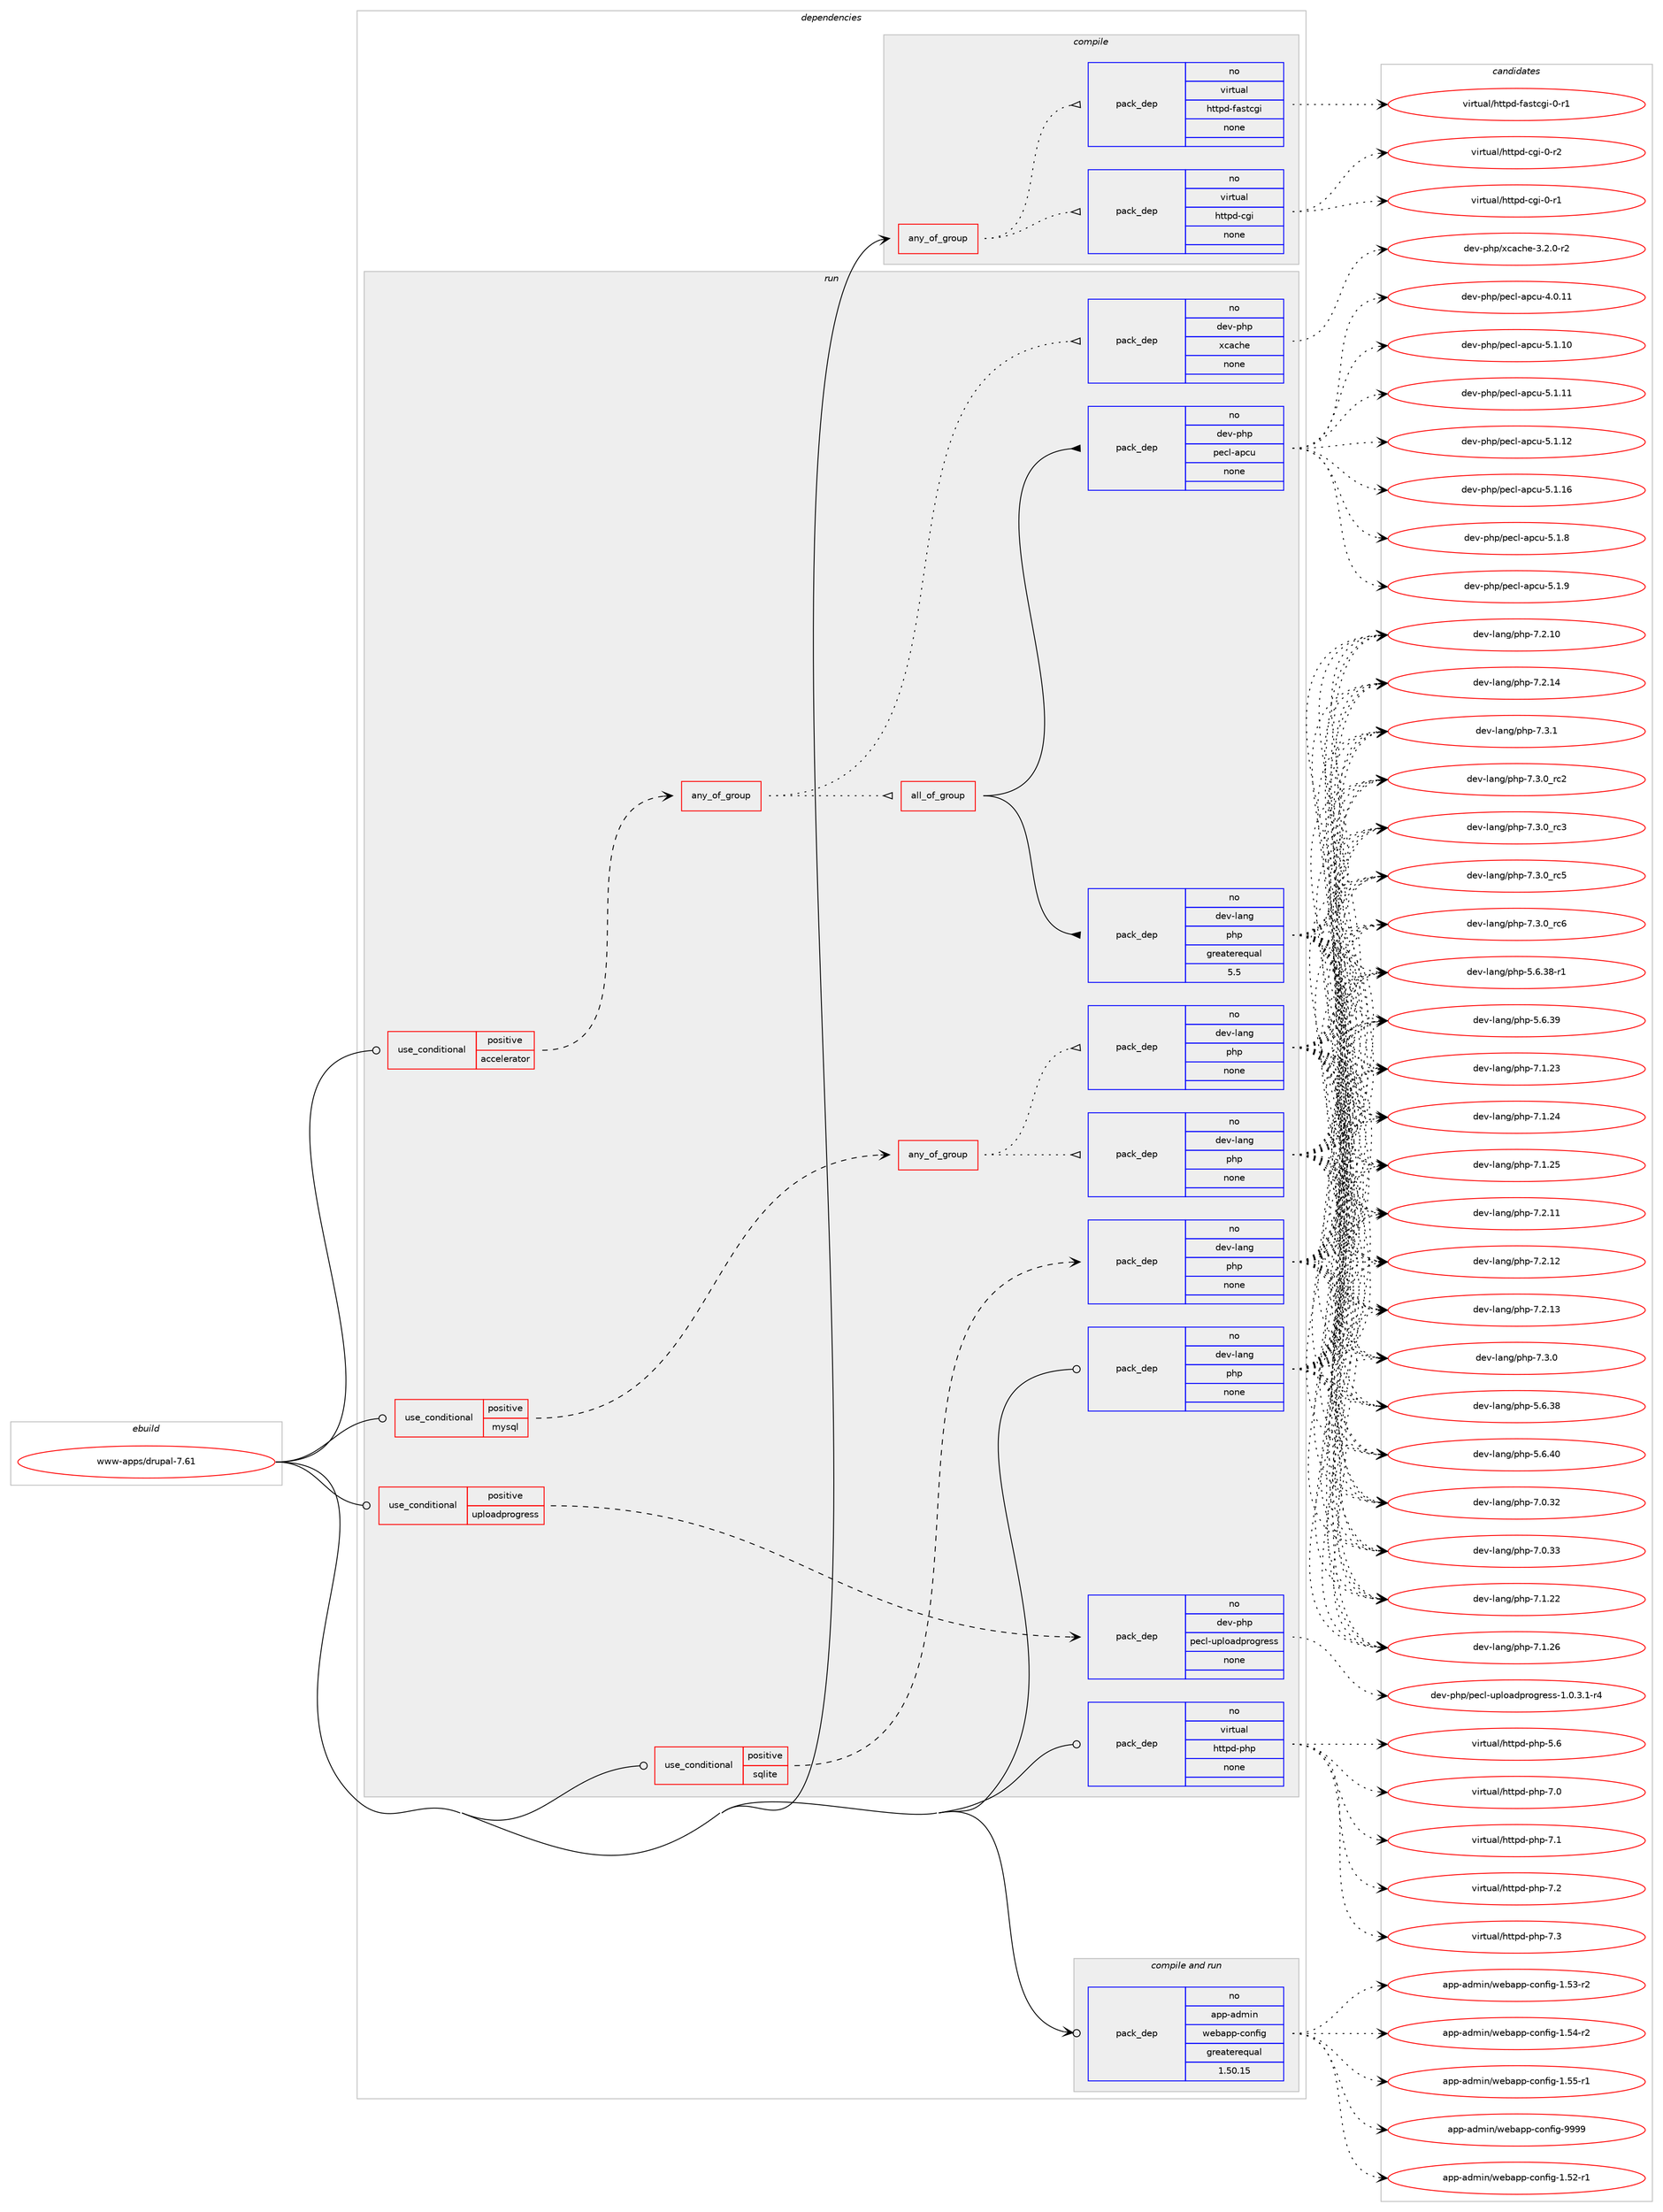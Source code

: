 digraph prolog {

# *************
# Graph options
# *************

newrank=true;
concentrate=true;
compound=true;
graph [rankdir=LR,fontname=Helvetica,fontsize=10,ranksep=1.5];#, ranksep=2.5, nodesep=0.2];
edge  [arrowhead=vee];
node  [fontname=Helvetica,fontsize=10];

# **********
# The ebuild
# **********

subgraph cluster_leftcol {
color=gray;
rank=same;
label=<<i>ebuild</i>>;
id [label="www-apps/drupal-7.61", color=red, width=4, href="../www-apps/drupal-7.61.svg"];
}

# ****************
# The dependencies
# ****************

subgraph cluster_midcol {
color=gray;
label=<<i>dependencies</i>>;
subgraph cluster_compile {
fillcolor="#eeeeee";
style=filled;
label=<<i>compile</i>>;
subgraph any165 {
dependency8383 [label=<<TABLE BORDER="0" CELLBORDER="1" CELLSPACING="0" CELLPADDING="4"><TR><TD CELLPADDING="10">any_of_group</TD></TR></TABLE>>, shape=none, color=red];subgraph pack6689 {
dependency8384 [label=<<TABLE BORDER="0" CELLBORDER="1" CELLSPACING="0" CELLPADDING="4" WIDTH="220"><TR><TD ROWSPAN="6" CELLPADDING="30">pack_dep</TD></TR><TR><TD WIDTH="110">no</TD></TR><TR><TD>virtual</TD></TR><TR><TD>httpd-cgi</TD></TR><TR><TD>none</TD></TR><TR><TD></TD></TR></TABLE>>, shape=none, color=blue];
}
dependency8383:e -> dependency8384:w [weight=20,style="dotted",arrowhead="oinv"];
subgraph pack6690 {
dependency8385 [label=<<TABLE BORDER="0" CELLBORDER="1" CELLSPACING="0" CELLPADDING="4" WIDTH="220"><TR><TD ROWSPAN="6" CELLPADDING="30">pack_dep</TD></TR><TR><TD WIDTH="110">no</TD></TR><TR><TD>virtual</TD></TR><TR><TD>httpd-fastcgi</TD></TR><TR><TD>none</TD></TR><TR><TD></TD></TR></TABLE>>, shape=none, color=blue];
}
dependency8383:e -> dependency8385:w [weight=20,style="dotted",arrowhead="oinv"];
}
id:e -> dependency8383:w [weight=20,style="solid",arrowhead="vee"];
}
subgraph cluster_compileandrun {
fillcolor="#eeeeee";
style=filled;
label=<<i>compile and run</i>>;
subgraph pack6691 {
dependency8386 [label=<<TABLE BORDER="0" CELLBORDER="1" CELLSPACING="0" CELLPADDING="4" WIDTH="220"><TR><TD ROWSPAN="6" CELLPADDING="30">pack_dep</TD></TR><TR><TD WIDTH="110">no</TD></TR><TR><TD>app-admin</TD></TR><TR><TD>webapp-config</TD></TR><TR><TD>greaterequal</TD></TR><TR><TD>1.50.15</TD></TR></TABLE>>, shape=none, color=blue];
}
id:e -> dependency8386:w [weight=20,style="solid",arrowhead="odotvee"];
}
subgraph cluster_run {
fillcolor="#eeeeee";
style=filled;
label=<<i>run</i>>;
subgraph cond1519 {
dependency8387 [label=<<TABLE BORDER="0" CELLBORDER="1" CELLSPACING="0" CELLPADDING="4"><TR><TD ROWSPAN="3" CELLPADDING="10">use_conditional</TD></TR><TR><TD>positive</TD></TR><TR><TD>accelerator</TD></TR></TABLE>>, shape=none, color=red];
subgraph any166 {
dependency8388 [label=<<TABLE BORDER="0" CELLBORDER="1" CELLSPACING="0" CELLPADDING="4"><TR><TD CELLPADDING="10">any_of_group</TD></TR></TABLE>>, shape=none, color=red];subgraph pack6692 {
dependency8389 [label=<<TABLE BORDER="0" CELLBORDER="1" CELLSPACING="0" CELLPADDING="4" WIDTH="220"><TR><TD ROWSPAN="6" CELLPADDING="30">pack_dep</TD></TR><TR><TD WIDTH="110">no</TD></TR><TR><TD>dev-php</TD></TR><TR><TD>xcache</TD></TR><TR><TD>none</TD></TR><TR><TD></TD></TR></TABLE>>, shape=none, color=blue];
}
dependency8388:e -> dependency8389:w [weight=20,style="dotted",arrowhead="oinv"];
subgraph all13 {
dependency8390 [label=<<TABLE BORDER="0" CELLBORDER="1" CELLSPACING="0" CELLPADDING="4"><TR><TD CELLPADDING="10">all_of_group</TD></TR></TABLE>>, shape=none, color=red];subgraph pack6693 {
dependency8391 [label=<<TABLE BORDER="0" CELLBORDER="1" CELLSPACING="0" CELLPADDING="4" WIDTH="220"><TR><TD ROWSPAN="6" CELLPADDING="30">pack_dep</TD></TR><TR><TD WIDTH="110">no</TD></TR><TR><TD>dev-lang</TD></TR><TR><TD>php</TD></TR><TR><TD>greaterequal</TD></TR><TR><TD>5.5</TD></TR></TABLE>>, shape=none, color=blue];
}
dependency8390:e -> dependency8391:w [weight=20,style="solid",arrowhead="inv"];
subgraph pack6694 {
dependency8392 [label=<<TABLE BORDER="0" CELLBORDER="1" CELLSPACING="0" CELLPADDING="4" WIDTH="220"><TR><TD ROWSPAN="6" CELLPADDING="30">pack_dep</TD></TR><TR><TD WIDTH="110">no</TD></TR><TR><TD>dev-php</TD></TR><TR><TD>pecl-apcu</TD></TR><TR><TD>none</TD></TR><TR><TD></TD></TR></TABLE>>, shape=none, color=blue];
}
dependency8390:e -> dependency8392:w [weight=20,style="solid",arrowhead="inv"];
}
dependency8388:e -> dependency8390:w [weight=20,style="dotted",arrowhead="oinv"];
}
dependency8387:e -> dependency8388:w [weight=20,style="dashed",arrowhead="vee"];
}
id:e -> dependency8387:w [weight=20,style="solid",arrowhead="odot"];
subgraph cond1520 {
dependency8393 [label=<<TABLE BORDER="0" CELLBORDER="1" CELLSPACING="0" CELLPADDING="4"><TR><TD ROWSPAN="3" CELLPADDING="10">use_conditional</TD></TR><TR><TD>positive</TD></TR><TR><TD>mysql</TD></TR></TABLE>>, shape=none, color=red];
subgraph any167 {
dependency8394 [label=<<TABLE BORDER="0" CELLBORDER="1" CELLSPACING="0" CELLPADDING="4"><TR><TD CELLPADDING="10">any_of_group</TD></TR></TABLE>>, shape=none, color=red];subgraph pack6695 {
dependency8395 [label=<<TABLE BORDER="0" CELLBORDER="1" CELLSPACING="0" CELLPADDING="4" WIDTH="220"><TR><TD ROWSPAN="6" CELLPADDING="30">pack_dep</TD></TR><TR><TD WIDTH="110">no</TD></TR><TR><TD>dev-lang</TD></TR><TR><TD>php</TD></TR><TR><TD>none</TD></TR><TR><TD></TD></TR></TABLE>>, shape=none, color=blue];
}
dependency8394:e -> dependency8395:w [weight=20,style="dotted",arrowhead="oinv"];
subgraph pack6696 {
dependency8396 [label=<<TABLE BORDER="0" CELLBORDER="1" CELLSPACING="0" CELLPADDING="4" WIDTH="220"><TR><TD ROWSPAN="6" CELLPADDING="30">pack_dep</TD></TR><TR><TD WIDTH="110">no</TD></TR><TR><TD>dev-lang</TD></TR><TR><TD>php</TD></TR><TR><TD>none</TD></TR><TR><TD></TD></TR></TABLE>>, shape=none, color=blue];
}
dependency8394:e -> dependency8396:w [weight=20,style="dotted",arrowhead="oinv"];
}
dependency8393:e -> dependency8394:w [weight=20,style="dashed",arrowhead="vee"];
}
id:e -> dependency8393:w [weight=20,style="solid",arrowhead="odot"];
subgraph cond1521 {
dependency8397 [label=<<TABLE BORDER="0" CELLBORDER="1" CELLSPACING="0" CELLPADDING="4"><TR><TD ROWSPAN="3" CELLPADDING="10">use_conditional</TD></TR><TR><TD>positive</TD></TR><TR><TD>sqlite</TD></TR></TABLE>>, shape=none, color=red];
subgraph pack6697 {
dependency8398 [label=<<TABLE BORDER="0" CELLBORDER="1" CELLSPACING="0" CELLPADDING="4" WIDTH="220"><TR><TD ROWSPAN="6" CELLPADDING="30">pack_dep</TD></TR><TR><TD WIDTH="110">no</TD></TR><TR><TD>dev-lang</TD></TR><TR><TD>php</TD></TR><TR><TD>none</TD></TR><TR><TD></TD></TR></TABLE>>, shape=none, color=blue];
}
dependency8397:e -> dependency8398:w [weight=20,style="dashed",arrowhead="vee"];
}
id:e -> dependency8397:w [weight=20,style="solid",arrowhead="odot"];
subgraph cond1522 {
dependency8399 [label=<<TABLE BORDER="0" CELLBORDER="1" CELLSPACING="0" CELLPADDING="4"><TR><TD ROWSPAN="3" CELLPADDING="10">use_conditional</TD></TR><TR><TD>positive</TD></TR><TR><TD>uploadprogress</TD></TR></TABLE>>, shape=none, color=red];
subgraph pack6698 {
dependency8400 [label=<<TABLE BORDER="0" CELLBORDER="1" CELLSPACING="0" CELLPADDING="4" WIDTH="220"><TR><TD ROWSPAN="6" CELLPADDING="30">pack_dep</TD></TR><TR><TD WIDTH="110">no</TD></TR><TR><TD>dev-php</TD></TR><TR><TD>pecl-uploadprogress</TD></TR><TR><TD>none</TD></TR><TR><TD></TD></TR></TABLE>>, shape=none, color=blue];
}
dependency8399:e -> dependency8400:w [weight=20,style="dashed",arrowhead="vee"];
}
id:e -> dependency8399:w [weight=20,style="solid",arrowhead="odot"];
subgraph pack6699 {
dependency8401 [label=<<TABLE BORDER="0" CELLBORDER="1" CELLSPACING="0" CELLPADDING="4" WIDTH="220"><TR><TD ROWSPAN="6" CELLPADDING="30">pack_dep</TD></TR><TR><TD WIDTH="110">no</TD></TR><TR><TD>dev-lang</TD></TR><TR><TD>php</TD></TR><TR><TD>none</TD></TR><TR><TD></TD></TR></TABLE>>, shape=none, color=blue];
}
id:e -> dependency8401:w [weight=20,style="solid",arrowhead="odot"];
subgraph pack6700 {
dependency8402 [label=<<TABLE BORDER="0" CELLBORDER="1" CELLSPACING="0" CELLPADDING="4" WIDTH="220"><TR><TD ROWSPAN="6" CELLPADDING="30">pack_dep</TD></TR><TR><TD WIDTH="110">no</TD></TR><TR><TD>virtual</TD></TR><TR><TD>httpd-php</TD></TR><TR><TD>none</TD></TR><TR><TD></TD></TR></TABLE>>, shape=none, color=blue];
}
id:e -> dependency8402:w [weight=20,style="solid",arrowhead="odot"];
}
}

# **************
# The candidates
# **************

subgraph cluster_choices {
rank=same;
color=gray;
label=<<i>candidates</i>>;

subgraph choice6689 {
color=black;
nodesep=1;
choice1181051141161179710847104116116112100459910310545484511449 [label="virtual/httpd-cgi-0-r1", color=red, width=4,href="../virtual/httpd-cgi-0-r1.svg"];
choice1181051141161179710847104116116112100459910310545484511450 [label="virtual/httpd-cgi-0-r2", color=red, width=4,href="../virtual/httpd-cgi-0-r2.svg"];
dependency8384:e -> choice1181051141161179710847104116116112100459910310545484511449:w [style=dotted,weight="100"];
dependency8384:e -> choice1181051141161179710847104116116112100459910310545484511450:w [style=dotted,weight="100"];
}
subgraph choice6690 {
color=black;
nodesep=1;
choice118105114116117971084710411611611210045102971151169910310545484511449 [label="virtual/httpd-fastcgi-0-r1", color=red, width=4,href="../virtual/httpd-fastcgi-0-r1.svg"];
dependency8385:e -> choice118105114116117971084710411611611210045102971151169910310545484511449:w [style=dotted,weight="100"];
}
subgraph choice6691 {
color=black;
nodesep=1;
choice971121124597100109105110471191019897112112459911111010210510345494653504511449 [label="app-admin/webapp-config-1.52-r1", color=red, width=4,href="../app-admin/webapp-config-1.52-r1.svg"];
choice971121124597100109105110471191019897112112459911111010210510345494653514511450 [label="app-admin/webapp-config-1.53-r2", color=red, width=4,href="../app-admin/webapp-config-1.53-r2.svg"];
choice971121124597100109105110471191019897112112459911111010210510345494653524511450 [label="app-admin/webapp-config-1.54-r2", color=red, width=4,href="../app-admin/webapp-config-1.54-r2.svg"];
choice971121124597100109105110471191019897112112459911111010210510345494653534511449 [label="app-admin/webapp-config-1.55-r1", color=red, width=4,href="../app-admin/webapp-config-1.55-r1.svg"];
choice97112112459710010910511047119101989711211245991111101021051034557575757 [label="app-admin/webapp-config-9999", color=red, width=4,href="../app-admin/webapp-config-9999.svg"];
dependency8386:e -> choice971121124597100109105110471191019897112112459911111010210510345494653504511449:w [style=dotted,weight="100"];
dependency8386:e -> choice971121124597100109105110471191019897112112459911111010210510345494653514511450:w [style=dotted,weight="100"];
dependency8386:e -> choice971121124597100109105110471191019897112112459911111010210510345494653524511450:w [style=dotted,weight="100"];
dependency8386:e -> choice971121124597100109105110471191019897112112459911111010210510345494653534511449:w [style=dotted,weight="100"];
dependency8386:e -> choice97112112459710010910511047119101989711211245991111101021051034557575757:w [style=dotted,weight="100"];
}
subgraph choice6692 {
color=black;
nodesep=1;
choice10010111845112104112471209997991041014551465046484511450 [label="dev-php/xcache-3.2.0-r2", color=red, width=4,href="../dev-php/xcache-3.2.0-r2.svg"];
dependency8389:e -> choice10010111845112104112471209997991041014551465046484511450:w [style=dotted,weight="100"];
}
subgraph choice6693 {
color=black;
nodesep=1;
choice100101118451089711010347112104112455546514648951149950 [label="dev-lang/php-7.3.0_rc2", color=red, width=4,href="../dev-lang/php-7.3.0_rc2.svg"];
choice100101118451089711010347112104112455546514648951149951 [label="dev-lang/php-7.3.0_rc3", color=red, width=4,href="../dev-lang/php-7.3.0_rc3.svg"];
choice100101118451089711010347112104112455546514648951149953 [label="dev-lang/php-7.3.0_rc5", color=red, width=4,href="../dev-lang/php-7.3.0_rc5.svg"];
choice100101118451089711010347112104112455546514648951149954 [label="dev-lang/php-7.3.0_rc6", color=red, width=4,href="../dev-lang/php-7.3.0_rc6.svg"];
choice100101118451089711010347112104112455346544651564511449 [label="dev-lang/php-5.6.38-r1", color=red, width=4,href="../dev-lang/php-5.6.38-r1.svg"];
choice10010111845108971101034711210411245534654465157 [label="dev-lang/php-5.6.39", color=red, width=4,href="../dev-lang/php-5.6.39.svg"];
choice10010111845108971101034711210411245554649465051 [label="dev-lang/php-7.1.23", color=red, width=4,href="../dev-lang/php-7.1.23.svg"];
choice10010111845108971101034711210411245554649465052 [label="dev-lang/php-7.1.24", color=red, width=4,href="../dev-lang/php-7.1.24.svg"];
choice10010111845108971101034711210411245554649465053 [label="dev-lang/php-7.1.25", color=red, width=4,href="../dev-lang/php-7.1.25.svg"];
choice10010111845108971101034711210411245554650464949 [label="dev-lang/php-7.2.11", color=red, width=4,href="../dev-lang/php-7.2.11.svg"];
choice10010111845108971101034711210411245554650464950 [label="dev-lang/php-7.2.12", color=red, width=4,href="../dev-lang/php-7.2.12.svg"];
choice10010111845108971101034711210411245554650464951 [label="dev-lang/php-7.2.13", color=red, width=4,href="../dev-lang/php-7.2.13.svg"];
choice100101118451089711010347112104112455546514648 [label="dev-lang/php-7.3.0", color=red, width=4,href="../dev-lang/php-7.3.0.svg"];
choice10010111845108971101034711210411245534654465156 [label="dev-lang/php-5.6.38", color=red, width=4,href="../dev-lang/php-5.6.38.svg"];
choice10010111845108971101034711210411245534654465248 [label="dev-lang/php-5.6.40", color=red, width=4,href="../dev-lang/php-5.6.40.svg"];
choice10010111845108971101034711210411245554648465150 [label="dev-lang/php-7.0.32", color=red, width=4,href="../dev-lang/php-7.0.32.svg"];
choice10010111845108971101034711210411245554648465151 [label="dev-lang/php-7.0.33", color=red, width=4,href="../dev-lang/php-7.0.33.svg"];
choice10010111845108971101034711210411245554649465050 [label="dev-lang/php-7.1.22", color=red, width=4,href="../dev-lang/php-7.1.22.svg"];
choice10010111845108971101034711210411245554649465054 [label="dev-lang/php-7.1.26", color=red, width=4,href="../dev-lang/php-7.1.26.svg"];
choice10010111845108971101034711210411245554650464948 [label="dev-lang/php-7.2.10", color=red, width=4,href="../dev-lang/php-7.2.10.svg"];
choice10010111845108971101034711210411245554650464952 [label="dev-lang/php-7.2.14", color=red, width=4,href="../dev-lang/php-7.2.14.svg"];
choice100101118451089711010347112104112455546514649 [label="dev-lang/php-7.3.1", color=red, width=4,href="../dev-lang/php-7.3.1.svg"];
dependency8391:e -> choice100101118451089711010347112104112455546514648951149950:w [style=dotted,weight="100"];
dependency8391:e -> choice100101118451089711010347112104112455546514648951149951:w [style=dotted,weight="100"];
dependency8391:e -> choice100101118451089711010347112104112455546514648951149953:w [style=dotted,weight="100"];
dependency8391:e -> choice100101118451089711010347112104112455546514648951149954:w [style=dotted,weight="100"];
dependency8391:e -> choice100101118451089711010347112104112455346544651564511449:w [style=dotted,weight="100"];
dependency8391:e -> choice10010111845108971101034711210411245534654465157:w [style=dotted,weight="100"];
dependency8391:e -> choice10010111845108971101034711210411245554649465051:w [style=dotted,weight="100"];
dependency8391:e -> choice10010111845108971101034711210411245554649465052:w [style=dotted,weight="100"];
dependency8391:e -> choice10010111845108971101034711210411245554649465053:w [style=dotted,weight="100"];
dependency8391:e -> choice10010111845108971101034711210411245554650464949:w [style=dotted,weight="100"];
dependency8391:e -> choice10010111845108971101034711210411245554650464950:w [style=dotted,weight="100"];
dependency8391:e -> choice10010111845108971101034711210411245554650464951:w [style=dotted,weight="100"];
dependency8391:e -> choice100101118451089711010347112104112455546514648:w [style=dotted,weight="100"];
dependency8391:e -> choice10010111845108971101034711210411245534654465156:w [style=dotted,weight="100"];
dependency8391:e -> choice10010111845108971101034711210411245534654465248:w [style=dotted,weight="100"];
dependency8391:e -> choice10010111845108971101034711210411245554648465150:w [style=dotted,weight="100"];
dependency8391:e -> choice10010111845108971101034711210411245554648465151:w [style=dotted,weight="100"];
dependency8391:e -> choice10010111845108971101034711210411245554649465050:w [style=dotted,weight="100"];
dependency8391:e -> choice10010111845108971101034711210411245554649465054:w [style=dotted,weight="100"];
dependency8391:e -> choice10010111845108971101034711210411245554650464948:w [style=dotted,weight="100"];
dependency8391:e -> choice10010111845108971101034711210411245554650464952:w [style=dotted,weight="100"];
dependency8391:e -> choice100101118451089711010347112104112455546514649:w [style=dotted,weight="100"];
}
subgraph choice6694 {
color=black;
nodesep=1;
choice10010111845112104112471121019910845971129911745524648464949 [label="dev-php/pecl-apcu-4.0.11", color=red, width=4,href="../dev-php/pecl-apcu-4.0.11.svg"];
choice10010111845112104112471121019910845971129911745534649464948 [label="dev-php/pecl-apcu-5.1.10", color=red, width=4,href="../dev-php/pecl-apcu-5.1.10.svg"];
choice10010111845112104112471121019910845971129911745534649464949 [label="dev-php/pecl-apcu-5.1.11", color=red, width=4,href="../dev-php/pecl-apcu-5.1.11.svg"];
choice10010111845112104112471121019910845971129911745534649464950 [label="dev-php/pecl-apcu-5.1.12", color=red, width=4,href="../dev-php/pecl-apcu-5.1.12.svg"];
choice10010111845112104112471121019910845971129911745534649464954 [label="dev-php/pecl-apcu-5.1.16", color=red, width=4,href="../dev-php/pecl-apcu-5.1.16.svg"];
choice100101118451121041124711210199108459711299117455346494656 [label="dev-php/pecl-apcu-5.1.8", color=red, width=4,href="../dev-php/pecl-apcu-5.1.8.svg"];
choice100101118451121041124711210199108459711299117455346494657 [label="dev-php/pecl-apcu-5.1.9", color=red, width=4,href="../dev-php/pecl-apcu-5.1.9.svg"];
dependency8392:e -> choice10010111845112104112471121019910845971129911745524648464949:w [style=dotted,weight="100"];
dependency8392:e -> choice10010111845112104112471121019910845971129911745534649464948:w [style=dotted,weight="100"];
dependency8392:e -> choice10010111845112104112471121019910845971129911745534649464949:w [style=dotted,weight="100"];
dependency8392:e -> choice10010111845112104112471121019910845971129911745534649464950:w [style=dotted,weight="100"];
dependency8392:e -> choice10010111845112104112471121019910845971129911745534649464954:w [style=dotted,weight="100"];
dependency8392:e -> choice100101118451121041124711210199108459711299117455346494656:w [style=dotted,weight="100"];
dependency8392:e -> choice100101118451121041124711210199108459711299117455346494657:w [style=dotted,weight="100"];
}
subgraph choice6695 {
color=black;
nodesep=1;
choice100101118451089711010347112104112455546514648951149950 [label="dev-lang/php-7.3.0_rc2", color=red, width=4,href="../dev-lang/php-7.3.0_rc2.svg"];
choice100101118451089711010347112104112455546514648951149951 [label="dev-lang/php-7.3.0_rc3", color=red, width=4,href="../dev-lang/php-7.3.0_rc3.svg"];
choice100101118451089711010347112104112455546514648951149953 [label="dev-lang/php-7.3.0_rc5", color=red, width=4,href="../dev-lang/php-7.3.0_rc5.svg"];
choice100101118451089711010347112104112455546514648951149954 [label="dev-lang/php-7.3.0_rc6", color=red, width=4,href="../dev-lang/php-7.3.0_rc6.svg"];
choice100101118451089711010347112104112455346544651564511449 [label="dev-lang/php-5.6.38-r1", color=red, width=4,href="../dev-lang/php-5.6.38-r1.svg"];
choice10010111845108971101034711210411245534654465157 [label="dev-lang/php-5.6.39", color=red, width=4,href="../dev-lang/php-5.6.39.svg"];
choice10010111845108971101034711210411245554649465051 [label="dev-lang/php-7.1.23", color=red, width=4,href="../dev-lang/php-7.1.23.svg"];
choice10010111845108971101034711210411245554649465052 [label="dev-lang/php-7.1.24", color=red, width=4,href="../dev-lang/php-7.1.24.svg"];
choice10010111845108971101034711210411245554649465053 [label="dev-lang/php-7.1.25", color=red, width=4,href="../dev-lang/php-7.1.25.svg"];
choice10010111845108971101034711210411245554650464949 [label="dev-lang/php-7.2.11", color=red, width=4,href="../dev-lang/php-7.2.11.svg"];
choice10010111845108971101034711210411245554650464950 [label="dev-lang/php-7.2.12", color=red, width=4,href="../dev-lang/php-7.2.12.svg"];
choice10010111845108971101034711210411245554650464951 [label="dev-lang/php-7.2.13", color=red, width=4,href="../dev-lang/php-7.2.13.svg"];
choice100101118451089711010347112104112455546514648 [label="dev-lang/php-7.3.0", color=red, width=4,href="../dev-lang/php-7.3.0.svg"];
choice10010111845108971101034711210411245534654465156 [label="dev-lang/php-5.6.38", color=red, width=4,href="../dev-lang/php-5.6.38.svg"];
choice10010111845108971101034711210411245534654465248 [label="dev-lang/php-5.6.40", color=red, width=4,href="../dev-lang/php-5.6.40.svg"];
choice10010111845108971101034711210411245554648465150 [label="dev-lang/php-7.0.32", color=red, width=4,href="../dev-lang/php-7.0.32.svg"];
choice10010111845108971101034711210411245554648465151 [label="dev-lang/php-7.0.33", color=red, width=4,href="../dev-lang/php-7.0.33.svg"];
choice10010111845108971101034711210411245554649465050 [label="dev-lang/php-7.1.22", color=red, width=4,href="../dev-lang/php-7.1.22.svg"];
choice10010111845108971101034711210411245554649465054 [label="dev-lang/php-7.1.26", color=red, width=4,href="../dev-lang/php-7.1.26.svg"];
choice10010111845108971101034711210411245554650464948 [label="dev-lang/php-7.2.10", color=red, width=4,href="../dev-lang/php-7.2.10.svg"];
choice10010111845108971101034711210411245554650464952 [label="dev-lang/php-7.2.14", color=red, width=4,href="../dev-lang/php-7.2.14.svg"];
choice100101118451089711010347112104112455546514649 [label="dev-lang/php-7.3.1", color=red, width=4,href="../dev-lang/php-7.3.1.svg"];
dependency8395:e -> choice100101118451089711010347112104112455546514648951149950:w [style=dotted,weight="100"];
dependency8395:e -> choice100101118451089711010347112104112455546514648951149951:w [style=dotted,weight="100"];
dependency8395:e -> choice100101118451089711010347112104112455546514648951149953:w [style=dotted,weight="100"];
dependency8395:e -> choice100101118451089711010347112104112455546514648951149954:w [style=dotted,weight="100"];
dependency8395:e -> choice100101118451089711010347112104112455346544651564511449:w [style=dotted,weight="100"];
dependency8395:e -> choice10010111845108971101034711210411245534654465157:w [style=dotted,weight="100"];
dependency8395:e -> choice10010111845108971101034711210411245554649465051:w [style=dotted,weight="100"];
dependency8395:e -> choice10010111845108971101034711210411245554649465052:w [style=dotted,weight="100"];
dependency8395:e -> choice10010111845108971101034711210411245554649465053:w [style=dotted,weight="100"];
dependency8395:e -> choice10010111845108971101034711210411245554650464949:w [style=dotted,weight="100"];
dependency8395:e -> choice10010111845108971101034711210411245554650464950:w [style=dotted,weight="100"];
dependency8395:e -> choice10010111845108971101034711210411245554650464951:w [style=dotted,weight="100"];
dependency8395:e -> choice100101118451089711010347112104112455546514648:w [style=dotted,weight="100"];
dependency8395:e -> choice10010111845108971101034711210411245534654465156:w [style=dotted,weight="100"];
dependency8395:e -> choice10010111845108971101034711210411245534654465248:w [style=dotted,weight="100"];
dependency8395:e -> choice10010111845108971101034711210411245554648465150:w [style=dotted,weight="100"];
dependency8395:e -> choice10010111845108971101034711210411245554648465151:w [style=dotted,weight="100"];
dependency8395:e -> choice10010111845108971101034711210411245554649465050:w [style=dotted,weight="100"];
dependency8395:e -> choice10010111845108971101034711210411245554649465054:w [style=dotted,weight="100"];
dependency8395:e -> choice10010111845108971101034711210411245554650464948:w [style=dotted,weight="100"];
dependency8395:e -> choice10010111845108971101034711210411245554650464952:w [style=dotted,weight="100"];
dependency8395:e -> choice100101118451089711010347112104112455546514649:w [style=dotted,weight="100"];
}
subgraph choice6696 {
color=black;
nodesep=1;
choice100101118451089711010347112104112455546514648951149950 [label="dev-lang/php-7.3.0_rc2", color=red, width=4,href="../dev-lang/php-7.3.0_rc2.svg"];
choice100101118451089711010347112104112455546514648951149951 [label="dev-lang/php-7.3.0_rc3", color=red, width=4,href="../dev-lang/php-7.3.0_rc3.svg"];
choice100101118451089711010347112104112455546514648951149953 [label="dev-lang/php-7.3.0_rc5", color=red, width=4,href="../dev-lang/php-7.3.0_rc5.svg"];
choice100101118451089711010347112104112455546514648951149954 [label="dev-lang/php-7.3.0_rc6", color=red, width=4,href="../dev-lang/php-7.3.0_rc6.svg"];
choice100101118451089711010347112104112455346544651564511449 [label="dev-lang/php-5.6.38-r1", color=red, width=4,href="../dev-lang/php-5.6.38-r1.svg"];
choice10010111845108971101034711210411245534654465157 [label="dev-lang/php-5.6.39", color=red, width=4,href="../dev-lang/php-5.6.39.svg"];
choice10010111845108971101034711210411245554649465051 [label="dev-lang/php-7.1.23", color=red, width=4,href="../dev-lang/php-7.1.23.svg"];
choice10010111845108971101034711210411245554649465052 [label="dev-lang/php-7.1.24", color=red, width=4,href="../dev-lang/php-7.1.24.svg"];
choice10010111845108971101034711210411245554649465053 [label="dev-lang/php-7.1.25", color=red, width=4,href="../dev-lang/php-7.1.25.svg"];
choice10010111845108971101034711210411245554650464949 [label="dev-lang/php-7.2.11", color=red, width=4,href="../dev-lang/php-7.2.11.svg"];
choice10010111845108971101034711210411245554650464950 [label="dev-lang/php-7.2.12", color=red, width=4,href="../dev-lang/php-7.2.12.svg"];
choice10010111845108971101034711210411245554650464951 [label="dev-lang/php-7.2.13", color=red, width=4,href="../dev-lang/php-7.2.13.svg"];
choice100101118451089711010347112104112455546514648 [label="dev-lang/php-7.3.0", color=red, width=4,href="../dev-lang/php-7.3.0.svg"];
choice10010111845108971101034711210411245534654465156 [label="dev-lang/php-5.6.38", color=red, width=4,href="../dev-lang/php-5.6.38.svg"];
choice10010111845108971101034711210411245534654465248 [label="dev-lang/php-5.6.40", color=red, width=4,href="../dev-lang/php-5.6.40.svg"];
choice10010111845108971101034711210411245554648465150 [label="dev-lang/php-7.0.32", color=red, width=4,href="../dev-lang/php-7.0.32.svg"];
choice10010111845108971101034711210411245554648465151 [label="dev-lang/php-7.0.33", color=red, width=4,href="../dev-lang/php-7.0.33.svg"];
choice10010111845108971101034711210411245554649465050 [label="dev-lang/php-7.1.22", color=red, width=4,href="../dev-lang/php-7.1.22.svg"];
choice10010111845108971101034711210411245554649465054 [label="dev-lang/php-7.1.26", color=red, width=4,href="../dev-lang/php-7.1.26.svg"];
choice10010111845108971101034711210411245554650464948 [label="dev-lang/php-7.2.10", color=red, width=4,href="../dev-lang/php-7.2.10.svg"];
choice10010111845108971101034711210411245554650464952 [label="dev-lang/php-7.2.14", color=red, width=4,href="../dev-lang/php-7.2.14.svg"];
choice100101118451089711010347112104112455546514649 [label="dev-lang/php-7.3.1", color=red, width=4,href="../dev-lang/php-7.3.1.svg"];
dependency8396:e -> choice100101118451089711010347112104112455546514648951149950:w [style=dotted,weight="100"];
dependency8396:e -> choice100101118451089711010347112104112455546514648951149951:w [style=dotted,weight="100"];
dependency8396:e -> choice100101118451089711010347112104112455546514648951149953:w [style=dotted,weight="100"];
dependency8396:e -> choice100101118451089711010347112104112455546514648951149954:w [style=dotted,weight="100"];
dependency8396:e -> choice100101118451089711010347112104112455346544651564511449:w [style=dotted,weight="100"];
dependency8396:e -> choice10010111845108971101034711210411245534654465157:w [style=dotted,weight="100"];
dependency8396:e -> choice10010111845108971101034711210411245554649465051:w [style=dotted,weight="100"];
dependency8396:e -> choice10010111845108971101034711210411245554649465052:w [style=dotted,weight="100"];
dependency8396:e -> choice10010111845108971101034711210411245554649465053:w [style=dotted,weight="100"];
dependency8396:e -> choice10010111845108971101034711210411245554650464949:w [style=dotted,weight="100"];
dependency8396:e -> choice10010111845108971101034711210411245554650464950:w [style=dotted,weight="100"];
dependency8396:e -> choice10010111845108971101034711210411245554650464951:w [style=dotted,weight="100"];
dependency8396:e -> choice100101118451089711010347112104112455546514648:w [style=dotted,weight="100"];
dependency8396:e -> choice10010111845108971101034711210411245534654465156:w [style=dotted,weight="100"];
dependency8396:e -> choice10010111845108971101034711210411245534654465248:w [style=dotted,weight="100"];
dependency8396:e -> choice10010111845108971101034711210411245554648465150:w [style=dotted,weight="100"];
dependency8396:e -> choice10010111845108971101034711210411245554648465151:w [style=dotted,weight="100"];
dependency8396:e -> choice10010111845108971101034711210411245554649465050:w [style=dotted,weight="100"];
dependency8396:e -> choice10010111845108971101034711210411245554649465054:w [style=dotted,weight="100"];
dependency8396:e -> choice10010111845108971101034711210411245554650464948:w [style=dotted,weight="100"];
dependency8396:e -> choice10010111845108971101034711210411245554650464952:w [style=dotted,weight="100"];
dependency8396:e -> choice100101118451089711010347112104112455546514649:w [style=dotted,weight="100"];
}
subgraph choice6697 {
color=black;
nodesep=1;
choice100101118451089711010347112104112455546514648951149950 [label="dev-lang/php-7.3.0_rc2", color=red, width=4,href="../dev-lang/php-7.3.0_rc2.svg"];
choice100101118451089711010347112104112455546514648951149951 [label="dev-lang/php-7.3.0_rc3", color=red, width=4,href="../dev-lang/php-7.3.0_rc3.svg"];
choice100101118451089711010347112104112455546514648951149953 [label="dev-lang/php-7.3.0_rc5", color=red, width=4,href="../dev-lang/php-7.3.0_rc5.svg"];
choice100101118451089711010347112104112455546514648951149954 [label="dev-lang/php-7.3.0_rc6", color=red, width=4,href="../dev-lang/php-7.3.0_rc6.svg"];
choice100101118451089711010347112104112455346544651564511449 [label="dev-lang/php-5.6.38-r1", color=red, width=4,href="../dev-lang/php-5.6.38-r1.svg"];
choice10010111845108971101034711210411245534654465157 [label="dev-lang/php-5.6.39", color=red, width=4,href="../dev-lang/php-5.6.39.svg"];
choice10010111845108971101034711210411245554649465051 [label="dev-lang/php-7.1.23", color=red, width=4,href="../dev-lang/php-7.1.23.svg"];
choice10010111845108971101034711210411245554649465052 [label="dev-lang/php-7.1.24", color=red, width=4,href="../dev-lang/php-7.1.24.svg"];
choice10010111845108971101034711210411245554649465053 [label="dev-lang/php-7.1.25", color=red, width=4,href="../dev-lang/php-7.1.25.svg"];
choice10010111845108971101034711210411245554650464949 [label="dev-lang/php-7.2.11", color=red, width=4,href="../dev-lang/php-7.2.11.svg"];
choice10010111845108971101034711210411245554650464950 [label="dev-lang/php-7.2.12", color=red, width=4,href="../dev-lang/php-7.2.12.svg"];
choice10010111845108971101034711210411245554650464951 [label="dev-lang/php-7.2.13", color=red, width=4,href="../dev-lang/php-7.2.13.svg"];
choice100101118451089711010347112104112455546514648 [label="dev-lang/php-7.3.0", color=red, width=4,href="../dev-lang/php-7.3.0.svg"];
choice10010111845108971101034711210411245534654465156 [label="dev-lang/php-5.6.38", color=red, width=4,href="../dev-lang/php-5.6.38.svg"];
choice10010111845108971101034711210411245534654465248 [label="dev-lang/php-5.6.40", color=red, width=4,href="../dev-lang/php-5.6.40.svg"];
choice10010111845108971101034711210411245554648465150 [label="dev-lang/php-7.0.32", color=red, width=4,href="../dev-lang/php-7.0.32.svg"];
choice10010111845108971101034711210411245554648465151 [label="dev-lang/php-7.0.33", color=red, width=4,href="../dev-lang/php-7.0.33.svg"];
choice10010111845108971101034711210411245554649465050 [label="dev-lang/php-7.1.22", color=red, width=4,href="../dev-lang/php-7.1.22.svg"];
choice10010111845108971101034711210411245554649465054 [label="dev-lang/php-7.1.26", color=red, width=4,href="../dev-lang/php-7.1.26.svg"];
choice10010111845108971101034711210411245554650464948 [label="dev-lang/php-7.2.10", color=red, width=4,href="../dev-lang/php-7.2.10.svg"];
choice10010111845108971101034711210411245554650464952 [label="dev-lang/php-7.2.14", color=red, width=4,href="../dev-lang/php-7.2.14.svg"];
choice100101118451089711010347112104112455546514649 [label="dev-lang/php-7.3.1", color=red, width=4,href="../dev-lang/php-7.3.1.svg"];
dependency8398:e -> choice100101118451089711010347112104112455546514648951149950:w [style=dotted,weight="100"];
dependency8398:e -> choice100101118451089711010347112104112455546514648951149951:w [style=dotted,weight="100"];
dependency8398:e -> choice100101118451089711010347112104112455546514648951149953:w [style=dotted,weight="100"];
dependency8398:e -> choice100101118451089711010347112104112455546514648951149954:w [style=dotted,weight="100"];
dependency8398:e -> choice100101118451089711010347112104112455346544651564511449:w [style=dotted,weight="100"];
dependency8398:e -> choice10010111845108971101034711210411245534654465157:w [style=dotted,weight="100"];
dependency8398:e -> choice10010111845108971101034711210411245554649465051:w [style=dotted,weight="100"];
dependency8398:e -> choice10010111845108971101034711210411245554649465052:w [style=dotted,weight="100"];
dependency8398:e -> choice10010111845108971101034711210411245554649465053:w [style=dotted,weight="100"];
dependency8398:e -> choice10010111845108971101034711210411245554650464949:w [style=dotted,weight="100"];
dependency8398:e -> choice10010111845108971101034711210411245554650464950:w [style=dotted,weight="100"];
dependency8398:e -> choice10010111845108971101034711210411245554650464951:w [style=dotted,weight="100"];
dependency8398:e -> choice100101118451089711010347112104112455546514648:w [style=dotted,weight="100"];
dependency8398:e -> choice10010111845108971101034711210411245534654465156:w [style=dotted,weight="100"];
dependency8398:e -> choice10010111845108971101034711210411245534654465248:w [style=dotted,weight="100"];
dependency8398:e -> choice10010111845108971101034711210411245554648465150:w [style=dotted,weight="100"];
dependency8398:e -> choice10010111845108971101034711210411245554648465151:w [style=dotted,weight="100"];
dependency8398:e -> choice10010111845108971101034711210411245554649465050:w [style=dotted,weight="100"];
dependency8398:e -> choice10010111845108971101034711210411245554649465054:w [style=dotted,weight="100"];
dependency8398:e -> choice10010111845108971101034711210411245554650464948:w [style=dotted,weight="100"];
dependency8398:e -> choice10010111845108971101034711210411245554650464952:w [style=dotted,weight="100"];
dependency8398:e -> choice100101118451089711010347112104112455546514649:w [style=dotted,weight="100"];
}
subgraph choice6698 {
color=black;
nodesep=1;
choice100101118451121041124711210199108451171121081119710011211411110311410111511545494648465146494511452 [label="dev-php/pecl-uploadprogress-1.0.3.1-r4", color=red, width=4,href="../dev-php/pecl-uploadprogress-1.0.3.1-r4.svg"];
dependency8400:e -> choice100101118451121041124711210199108451171121081119710011211411110311410111511545494648465146494511452:w [style=dotted,weight="100"];
}
subgraph choice6699 {
color=black;
nodesep=1;
choice100101118451089711010347112104112455546514648951149950 [label="dev-lang/php-7.3.0_rc2", color=red, width=4,href="../dev-lang/php-7.3.0_rc2.svg"];
choice100101118451089711010347112104112455546514648951149951 [label="dev-lang/php-7.3.0_rc3", color=red, width=4,href="../dev-lang/php-7.3.0_rc3.svg"];
choice100101118451089711010347112104112455546514648951149953 [label="dev-lang/php-7.3.0_rc5", color=red, width=4,href="../dev-lang/php-7.3.0_rc5.svg"];
choice100101118451089711010347112104112455546514648951149954 [label="dev-lang/php-7.3.0_rc6", color=red, width=4,href="../dev-lang/php-7.3.0_rc6.svg"];
choice100101118451089711010347112104112455346544651564511449 [label="dev-lang/php-5.6.38-r1", color=red, width=4,href="../dev-lang/php-5.6.38-r1.svg"];
choice10010111845108971101034711210411245534654465157 [label="dev-lang/php-5.6.39", color=red, width=4,href="../dev-lang/php-5.6.39.svg"];
choice10010111845108971101034711210411245554649465051 [label="dev-lang/php-7.1.23", color=red, width=4,href="../dev-lang/php-7.1.23.svg"];
choice10010111845108971101034711210411245554649465052 [label="dev-lang/php-7.1.24", color=red, width=4,href="../dev-lang/php-7.1.24.svg"];
choice10010111845108971101034711210411245554649465053 [label="dev-lang/php-7.1.25", color=red, width=4,href="../dev-lang/php-7.1.25.svg"];
choice10010111845108971101034711210411245554650464949 [label="dev-lang/php-7.2.11", color=red, width=4,href="../dev-lang/php-7.2.11.svg"];
choice10010111845108971101034711210411245554650464950 [label="dev-lang/php-7.2.12", color=red, width=4,href="../dev-lang/php-7.2.12.svg"];
choice10010111845108971101034711210411245554650464951 [label="dev-lang/php-7.2.13", color=red, width=4,href="../dev-lang/php-7.2.13.svg"];
choice100101118451089711010347112104112455546514648 [label="dev-lang/php-7.3.0", color=red, width=4,href="../dev-lang/php-7.3.0.svg"];
choice10010111845108971101034711210411245534654465156 [label="dev-lang/php-5.6.38", color=red, width=4,href="../dev-lang/php-5.6.38.svg"];
choice10010111845108971101034711210411245534654465248 [label="dev-lang/php-5.6.40", color=red, width=4,href="../dev-lang/php-5.6.40.svg"];
choice10010111845108971101034711210411245554648465150 [label="dev-lang/php-7.0.32", color=red, width=4,href="../dev-lang/php-7.0.32.svg"];
choice10010111845108971101034711210411245554648465151 [label="dev-lang/php-7.0.33", color=red, width=4,href="../dev-lang/php-7.0.33.svg"];
choice10010111845108971101034711210411245554649465050 [label="dev-lang/php-7.1.22", color=red, width=4,href="../dev-lang/php-7.1.22.svg"];
choice10010111845108971101034711210411245554649465054 [label="dev-lang/php-7.1.26", color=red, width=4,href="../dev-lang/php-7.1.26.svg"];
choice10010111845108971101034711210411245554650464948 [label="dev-lang/php-7.2.10", color=red, width=4,href="../dev-lang/php-7.2.10.svg"];
choice10010111845108971101034711210411245554650464952 [label="dev-lang/php-7.2.14", color=red, width=4,href="../dev-lang/php-7.2.14.svg"];
choice100101118451089711010347112104112455546514649 [label="dev-lang/php-7.3.1", color=red, width=4,href="../dev-lang/php-7.3.1.svg"];
dependency8401:e -> choice100101118451089711010347112104112455546514648951149950:w [style=dotted,weight="100"];
dependency8401:e -> choice100101118451089711010347112104112455546514648951149951:w [style=dotted,weight="100"];
dependency8401:e -> choice100101118451089711010347112104112455546514648951149953:w [style=dotted,weight="100"];
dependency8401:e -> choice100101118451089711010347112104112455546514648951149954:w [style=dotted,weight="100"];
dependency8401:e -> choice100101118451089711010347112104112455346544651564511449:w [style=dotted,weight="100"];
dependency8401:e -> choice10010111845108971101034711210411245534654465157:w [style=dotted,weight="100"];
dependency8401:e -> choice10010111845108971101034711210411245554649465051:w [style=dotted,weight="100"];
dependency8401:e -> choice10010111845108971101034711210411245554649465052:w [style=dotted,weight="100"];
dependency8401:e -> choice10010111845108971101034711210411245554649465053:w [style=dotted,weight="100"];
dependency8401:e -> choice10010111845108971101034711210411245554650464949:w [style=dotted,weight="100"];
dependency8401:e -> choice10010111845108971101034711210411245554650464950:w [style=dotted,weight="100"];
dependency8401:e -> choice10010111845108971101034711210411245554650464951:w [style=dotted,weight="100"];
dependency8401:e -> choice100101118451089711010347112104112455546514648:w [style=dotted,weight="100"];
dependency8401:e -> choice10010111845108971101034711210411245534654465156:w [style=dotted,weight="100"];
dependency8401:e -> choice10010111845108971101034711210411245534654465248:w [style=dotted,weight="100"];
dependency8401:e -> choice10010111845108971101034711210411245554648465150:w [style=dotted,weight="100"];
dependency8401:e -> choice10010111845108971101034711210411245554648465151:w [style=dotted,weight="100"];
dependency8401:e -> choice10010111845108971101034711210411245554649465050:w [style=dotted,weight="100"];
dependency8401:e -> choice10010111845108971101034711210411245554649465054:w [style=dotted,weight="100"];
dependency8401:e -> choice10010111845108971101034711210411245554650464948:w [style=dotted,weight="100"];
dependency8401:e -> choice10010111845108971101034711210411245554650464952:w [style=dotted,weight="100"];
dependency8401:e -> choice100101118451089711010347112104112455546514649:w [style=dotted,weight="100"];
}
subgraph choice6700 {
color=black;
nodesep=1;
choice11810511411611797108471041161161121004511210411245534654 [label="virtual/httpd-php-5.6", color=red, width=4,href="../virtual/httpd-php-5.6.svg"];
choice11810511411611797108471041161161121004511210411245554648 [label="virtual/httpd-php-7.0", color=red, width=4,href="../virtual/httpd-php-7.0.svg"];
choice11810511411611797108471041161161121004511210411245554649 [label="virtual/httpd-php-7.1", color=red, width=4,href="../virtual/httpd-php-7.1.svg"];
choice11810511411611797108471041161161121004511210411245554650 [label="virtual/httpd-php-7.2", color=red, width=4,href="../virtual/httpd-php-7.2.svg"];
choice11810511411611797108471041161161121004511210411245554651 [label="virtual/httpd-php-7.3", color=red, width=4,href="../virtual/httpd-php-7.3.svg"];
dependency8402:e -> choice11810511411611797108471041161161121004511210411245534654:w [style=dotted,weight="100"];
dependency8402:e -> choice11810511411611797108471041161161121004511210411245554648:w [style=dotted,weight="100"];
dependency8402:e -> choice11810511411611797108471041161161121004511210411245554649:w [style=dotted,weight="100"];
dependency8402:e -> choice11810511411611797108471041161161121004511210411245554650:w [style=dotted,weight="100"];
dependency8402:e -> choice11810511411611797108471041161161121004511210411245554651:w [style=dotted,weight="100"];
}
}

}
